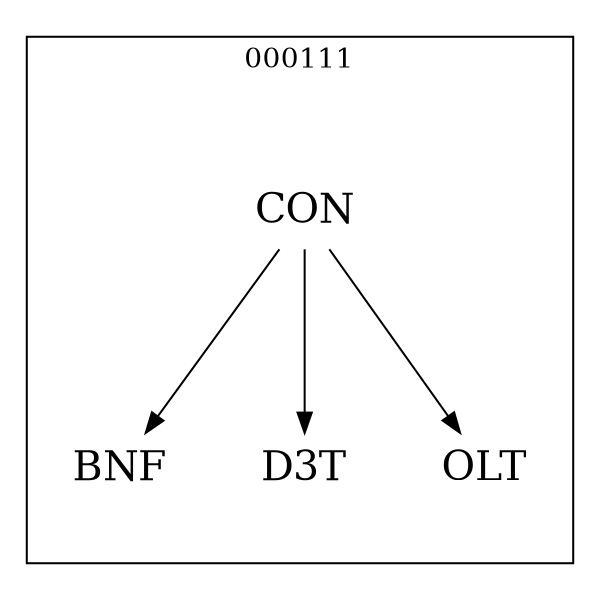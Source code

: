 strict digraph DAGS {
	size = "4,4!" ; ratio ="fill"; subgraph cluster_0{
			labeldoc = "t";
			label = "000111";node	[label= CON, shape = plaintext, fontsize=20] CON;node	[label= BNF, shape = plaintext, fontsize=20] BNF;node	[label= D3T, shape = plaintext, fontsize=20] D3T;node	[label= OLT, shape = plaintext, fontsize=20] OLT;
CON->BNF;
CON->D3T;
CON->OLT;
	}}